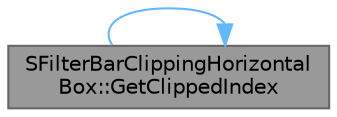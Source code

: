 digraph "SFilterBarClippingHorizontalBox::GetClippedIndex"
{
 // INTERACTIVE_SVG=YES
 // LATEX_PDF_SIZE
  bgcolor="transparent";
  edge [fontname=Helvetica,fontsize=10,labelfontname=Helvetica,labelfontsize=10];
  node [fontname=Helvetica,fontsize=10,shape=box,height=0.2,width=0.4];
  rankdir="LR";
  Node1 [id="Node000001",label="SFilterBarClippingHorizontal\lBox::GetClippedIndex",height=0.2,width=0.4,color="gray40", fillcolor="grey60", style="filled", fontcolor="black",tooltip="Returns to index of the first clipped child."];
  Node1 -> Node1 [id="edge1_Node000001_Node000001",color="steelblue1",style="solid",tooltip=" "];
}
